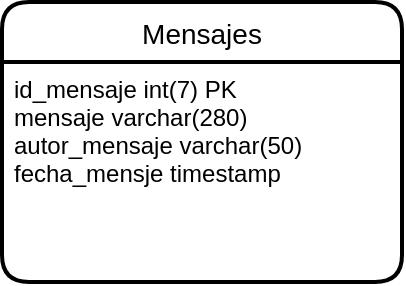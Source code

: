 <mxfile version="20.8.23" type="github">
  <diagram name="Página-1" id="PeFRZRpTcFTFlqhPEzaA">
    <mxGraphModel dx="1380" dy="749" grid="1" gridSize="10" guides="1" tooltips="1" connect="1" arrows="1" fold="1" page="1" pageScale="1" pageWidth="827" pageHeight="1169" math="0" shadow="0">
      <root>
        <mxCell id="0" />
        <mxCell id="1" parent="0" />
        <mxCell id="PFIPDF3Z0oJWRJ1UbYJY-1" value="Mensajes" style="swimlane;childLayout=stackLayout;horizontal=1;startSize=30;horizontalStack=0;rounded=1;fontSize=14;fontStyle=0;strokeWidth=2;resizeParent=0;resizeLast=1;shadow=0;dashed=0;align=center;" vertex="1" parent="1">
          <mxGeometry x="320" y="20" width="200" height="140" as="geometry" />
        </mxCell>
        <mxCell id="PFIPDF3Z0oJWRJ1UbYJY-2" value="id_mensaje int(7) PK&#xa;mensaje varchar(280)&#xa;autor_mensaje varchar(50)&#xa;fecha_mensje timestamp" style="align=left;strokeColor=none;fillColor=none;spacingLeft=4;fontSize=12;verticalAlign=top;resizable=0;rotatable=0;part=1;" vertex="1" parent="PFIPDF3Z0oJWRJ1UbYJY-1">
          <mxGeometry y="30" width="200" height="110" as="geometry" />
        </mxCell>
      </root>
    </mxGraphModel>
  </diagram>
</mxfile>
